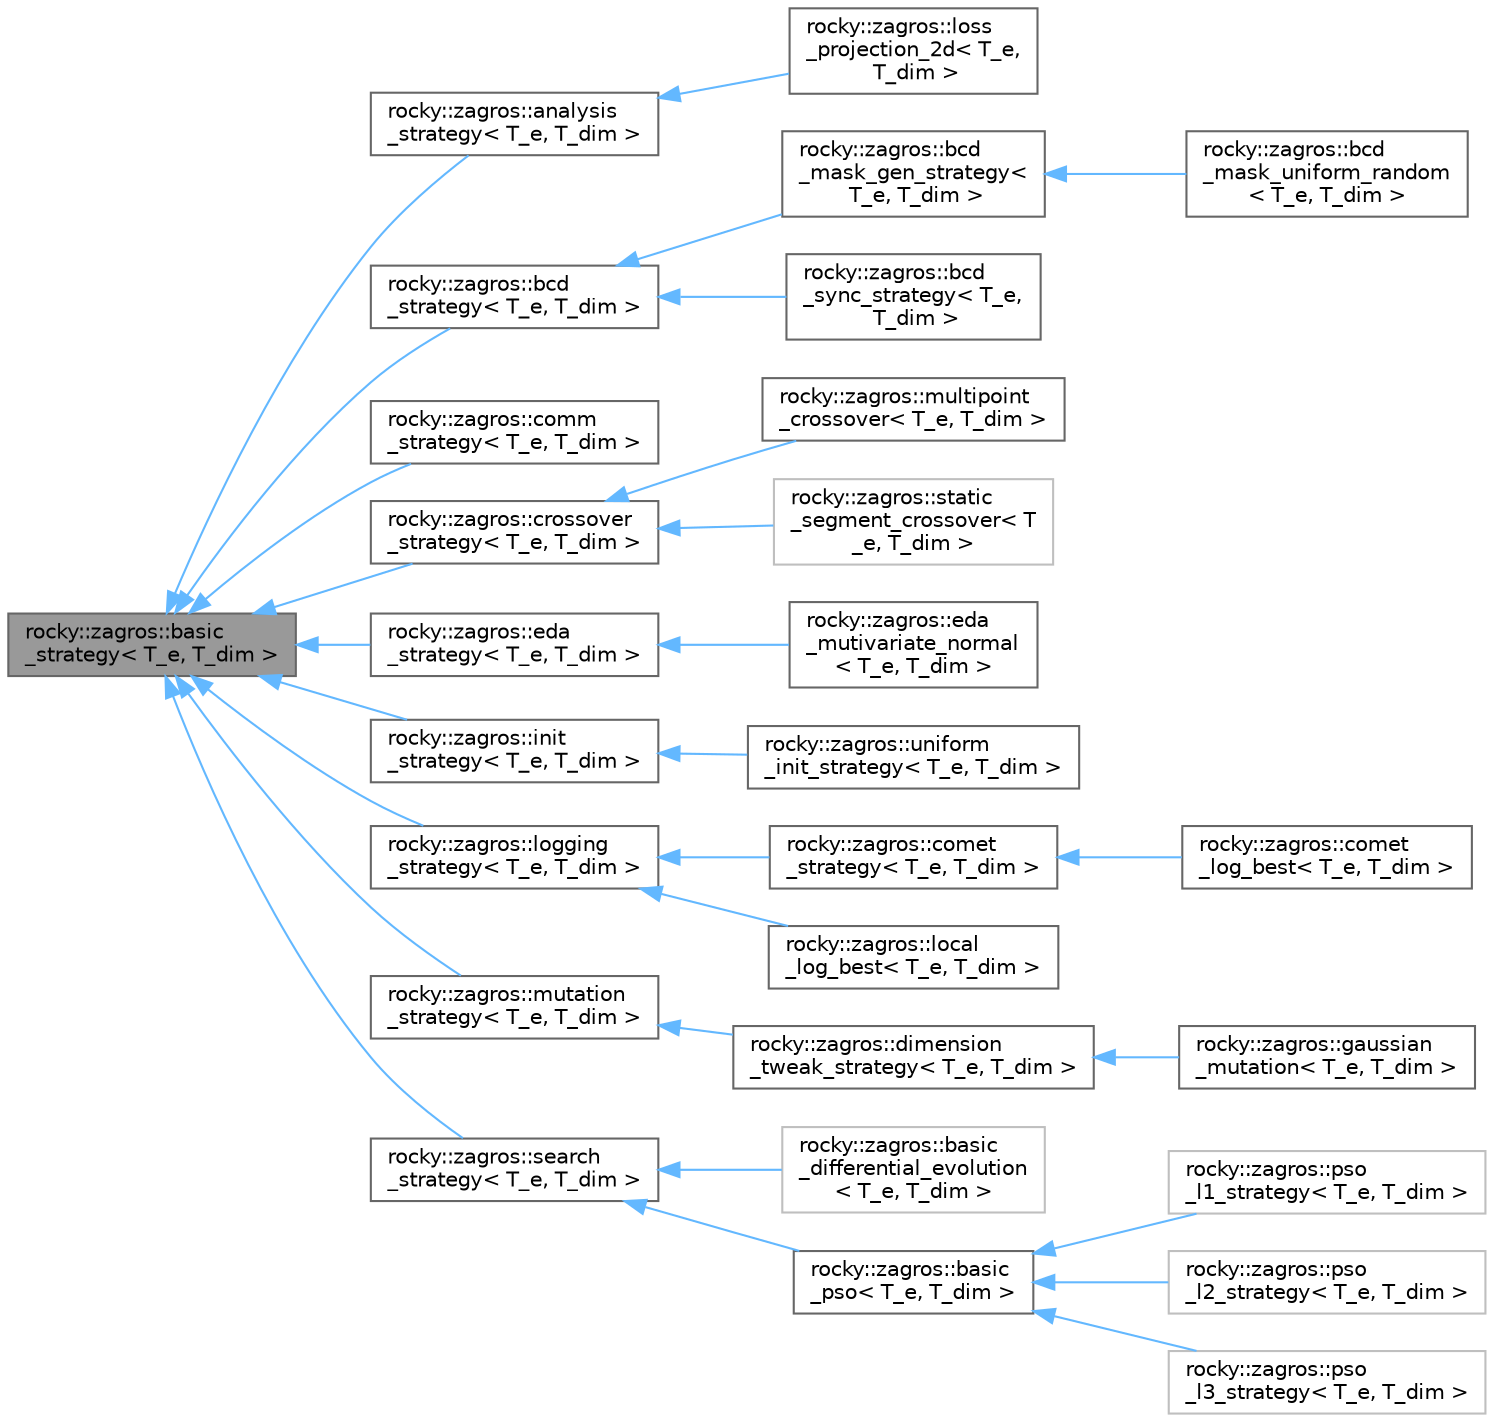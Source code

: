 digraph "rocky::zagros::basic_strategy&lt; T_e, T_dim &gt;"
{
 // LATEX_PDF_SIZE
  bgcolor="transparent";
  edge [fontname=Helvetica,fontsize=10,labelfontname=Helvetica,labelfontsize=10];
  node [fontname=Helvetica,fontsize=10,shape=box,height=0.2,width=0.4];
  rankdir="LR";
  Node1 [label="rocky::zagros::basic\l_strategy\< T_e, T_dim \>",height=0.2,width=0.4,color="gray40", fillcolor="grey60", style="filled", fontcolor="black",tooltip="Interface for all strategies."];
  Node1 -> Node2 [dir="back",color="steelblue1",style="solid"];
  Node2 [label="rocky::zagros::analysis\l_strategy\< T_e, T_dim \>",height=0.2,width=0.4,color="gray40", fillcolor="white", style="filled",URL="$classrocky_1_1zagros_1_1analysis__strategy.html",tooltip="base class for strategies for analysing loss functions"];
  Node2 -> Node3 [dir="back",color="steelblue1",style="solid"];
  Node3 [label="rocky::zagros::loss\l_projection_2d\< T_e,\l T_dim \>",height=0.2,width=0.4,color="gray40", fillcolor="white", style="filled",URL="$classrocky_1_1zagros_1_1loss__projection__2d.html",tooltip="creating a 2d projection of loss function"];
  Node1 -> Node4 [dir="back",color="steelblue1",style="solid"];
  Node4 [label="rocky::zagros::bcd\l_strategy\< T_e, T_dim \>",height=0.2,width=0.4,color="gray40", fillcolor="white", style="filled",URL="$classrocky_1_1zagros_1_1bcd__strategy.html",tooltip="Interface for blocked descent strategies."];
  Node4 -> Node5 [dir="back",color="steelblue1",style="solid"];
  Node5 [label="rocky::zagros::bcd\l_mask_gen_strategy\<\l T_e, T_dim \>",height=0.2,width=0.4,color="gray40", fillcolor="white", style="filled",URL="$classrocky_1_1zagros_1_1bcd__mask__gen__strategy.html",tooltip="Interface for bcd mask generation strategies."];
  Node5 -> Node6 [dir="back",color="steelblue1",style="solid"];
  Node6 [label="rocky::zagros::bcd\l_mask_uniform_random\l\< T_e, T_dim \>",height=0.2,width=0.4,color="gray40", fillcolor="white", style="filled",URL="$classrocky_1_1zagros_1_1bcd__mask__uniform__random.html",tooltip="Uniform mask generator."];
  Node4 -> Node7 [dir="back",color="steelblue1",style="solid"];
  Node7 [label="rocky::zagros::bcd\l_sync_strategy\< T_e,\l T_dim \>",height=0.2,width=0.4,color="gray40", fillcolor="white", style="filled",URL="$classrocky_1_1zagros_1_1bcd__sync__strategy.html",tooltip="Interface for bcd synchronization strategies."];
  Node1 -> Node8 [dir="back",color="steelblue1",style="solid"];
  Node8 [label="rocky::zagros::comm\l_strategy\< T_e, T_dim \>",height=0.2,width=0.4,color="gray40", fillcolor="white", style="filled",URL="$classrocky_1_1zagros_1_1comm__strategy.html",tooltip="Interface for communication strategies."];
  Node1 -> Node9 [dir="back",color="steelblue1",style="solid"];
  Node9 [label="rocky::zagros::crossover\l_strategy\< T_e, T_dim \>",height=0.2,width=0.4,color="gray40", fillcolor="white", style="filled",URL="$classrocky_1_1zagros_1_1crossover__strategy.html",tooltip="Base class for genetic crossovers."];
  Node9 -> Node10 [dir="back",color="steelblue1",style="solid"];
  Node10 [label="rocky::zagros::multipoint\l_crossover\< T_e, T_dim \>",height=0.2,width=0.4,color="gray40", fillcolor="white", style="filled",URL="$classrocky_1_1zagros_1_1multipoint__crossover.html",tooltip="Multipoint crossover."];
  Node9 -> Node11 [dir="back",color="steelblue1",style="solid"];
  Node11 [label="rocky::zagros::static\l_segment_crossover\< T\l_e, T_dim \>",height=0.2,width=0.4,color="grey75", fillcolor="white", style="filled",URL="$classrocky_1_1zagros_1_1static__segment__crossover.html",tooltip=" "];
  Node1 -> Node12 [dir="back",color="steelblue1",style="solid"];
  Node12 [label="rocky::zagros::eda\l_strategy\< T_e, T_dim \>",height=0.2,width=0.4,color="gray40", fillcolor="white", style="filled",URL="$classrocky_1_1zagros_1_1eda__strategy.html",tooltip="Base class for estimation of distribution algorithms."];
  Node12 -> Node13 [dir="back",color="steelblue1",style="solid"];
  Node13 [label="rocky::zagros::eda\l_mutivariate_normal\l\< T_e, T_dim \>",height=0.2,width=0.4,color="gray40", fillcolor="white", style="filled",URL="$classrocky_1_1zagros_1_1eda__mutivariate__normal.html",tooltip="estimating the distribution of solutions using eda"];
  Node1 -> Node14 [dir="back",color="steelblue1",style="solid"];
  Node14 [label="rocky::zagros::init\l_strategy\< T_e, T_dim \>",height=0.2,width=0.4,color="gray40", fillcolor="white", style="filled",URL="$classrocky_1_1zagros_1_1init__strategy.html",tooltip="Interface for initialization strategies."];
  Node14 -> Node15 [dir="back",color="steelblue1",style="solid"];
  Node15 [label="rocky::zagros::uniform\l_init_strategy\< T_e, T_dim \>",height=0.2,width=0.4,color="gray40", fillcolor="white", style="filled",URL="$classrocky_1_1zagros_1_1uniform__init__strategy.html",tooltip="Uniform initializer."];
  Node1 -> Node16 [dir="back",color="steelblue1",style="solid"];
  Node16 [label="rocky::zagros::logging\l_strategy\< T_e, T_dim \>",height=0.2,width=0.4,color="gray40", fillcolor="white", style="filled",URL="$classrocky_1_1zagros_1_1logging__strategy.html",tooltip="Interface for logging strategies."];
  Node16 -> Node17 [dir="back",color="steelblue1",style="solid"];
  Node17 [label="rocky::zagros::comet\l_strategy\< T_e, T_dim \>",height=0.2,width=0.4,color="gray40", fillcolor="white", style="filled",URL="$classrocky_1_1zagros_1_1comet__strategy.html",tooltip="Interface for Comet logging strategies."];
  Node17 -> Node18 [dir="back",color="steelblue1",style="solid"];
  Node18 [label="rocky::zagros::comet\l_log_best\< T_e, T_dim \>",height=0.2,width=0.4,color="gray40", fillcolor="white", style="filled",URL="$classrocky_1_1zagros_1_1comet__log__best.html",tooltip="A strategy for logging the best solution on Comet server."];
  Node16 -> Node19 [dir="back",color="steelblue1",style="solid"];
  Node19 [label="rocky::zagros::local\l_log_best\< T_e, T_dim \>",height=0.2,width=0.4,color="gray40", fillcolor="white", style="filled",URL="$classrocky_1_1zagros_1_1local__log__best.html",tooltip="Log the best solution in the container in a csv file."];
  Node1 -> Node20 [dir="back",color="steelblue1",style="solid"];
  Node20 [label="rocky::zagros::mutation\l_strategy\< T_e, T_dim \>",height=0.2,width=0.4,color="gray40", fillcolor="white", style="filled",URL="$classrocky_1_1zagros_1_1mutation__strategy.html",tooltip="Base class for genetic mutations."];
  Node20 -> Node21 [dir="back",color="steelblue1",style="solid"];
  Node21 [label="rocky::zagros::dimension\l_tweak_strategy\< T_e, T_dim \>",height=0.2,width=0.4,color="gray40", fillcolor="white", style="filled",URL="$classrocky_1_1zagros_1_1dimension__tweak__strategy.html",tooltip="apply a mutation to k dimensions"];
  Node21 -> Node22 [dir="back",color="steelblue1",style="solid"];
  Node22 [label="rocky::zagros::gaussian\l_mutation\< T_e, T_dim \>",height=0.2,width=0.4,color="gray40", fillcolor="white", style="filled",URL="$classrocky_1_1zagros_1_1gaussian__mutation.html",tooltip="Gaussian mutation."];
  Node1 -> Node23 [dir="back",color="steelblue1",style="solid"];
  Node23 [label="rocky::zagros::search\l_strategy\< T_e, T_dim \>",height=0.2,width=0.4,color="gray40", fillcolor="white", style="filled",URL="$classrocky_1_1zagros_1_1search__strategy.html",tooltip="Interface for evolution strategies."];
  Node23 -> Node24 [dir="back",color="steelblue1",style="solid"];
  Node24 [label="rocky::zagros::basic\l_differential_evolution\l\< T_e, T_dim \>",height=0.2,width=0.4,color="grey75", fillcolor="white", style="filled",URL="$classrocky_1_1zagros_1_1basic__differential__evolution.html",tooltip=" "];
  Node23 -> Node25 [dir="back",color="steelblue1",style="solid"];
  Node25 [label="rocky::zagros::basic\l_pso\< T_e, T_dim \>",height=0.2,width=0.4,color="gray40", fillcolor="white", style="filled",URL="$classrocky_1_1zagros_1_1basic__pso.html",tooltip="Base class for Tribes PSO."];
  Node25 -> Node26 [dir="back",color="steelblue1",style="solid"];
  Node26 [label="rocky::zagros::pso\l_l1_strategy\< T_e, T_dim \>",height=0.2,width=0.4,color="grey75", fillcolor="white", style="filled",URL="$classrocky_1_1zagros_1_1pso__l1__strategy.html",tooltip=" "];
  Node25 -> Node27 [dir="back",color="steelblue1",style="solid"];
  Node27 [label="rocky::zagros::pso\l_l2_strategy\< T_e, T_dim \>",height=0.2,width=0.4,color="grey75", fillcolor="white", style="filled",URL="$classrocky_1_1zagros_1_1pso__l2__strategy.html",tooltip=" "];
  Node25 -> Node28 [dir="back",color="steelblue1",style="solid"];
  Node28 [label="rocky::zagros::pso\l_l3_strategy\< T_e, T_dim \>",height=0.2,width=0.4,color="grey75", fillcolor="white", style="filled",URL="$classrocky_1_1zagros_1_1pso__l3__strategy.html",tooltip=" "];
}

